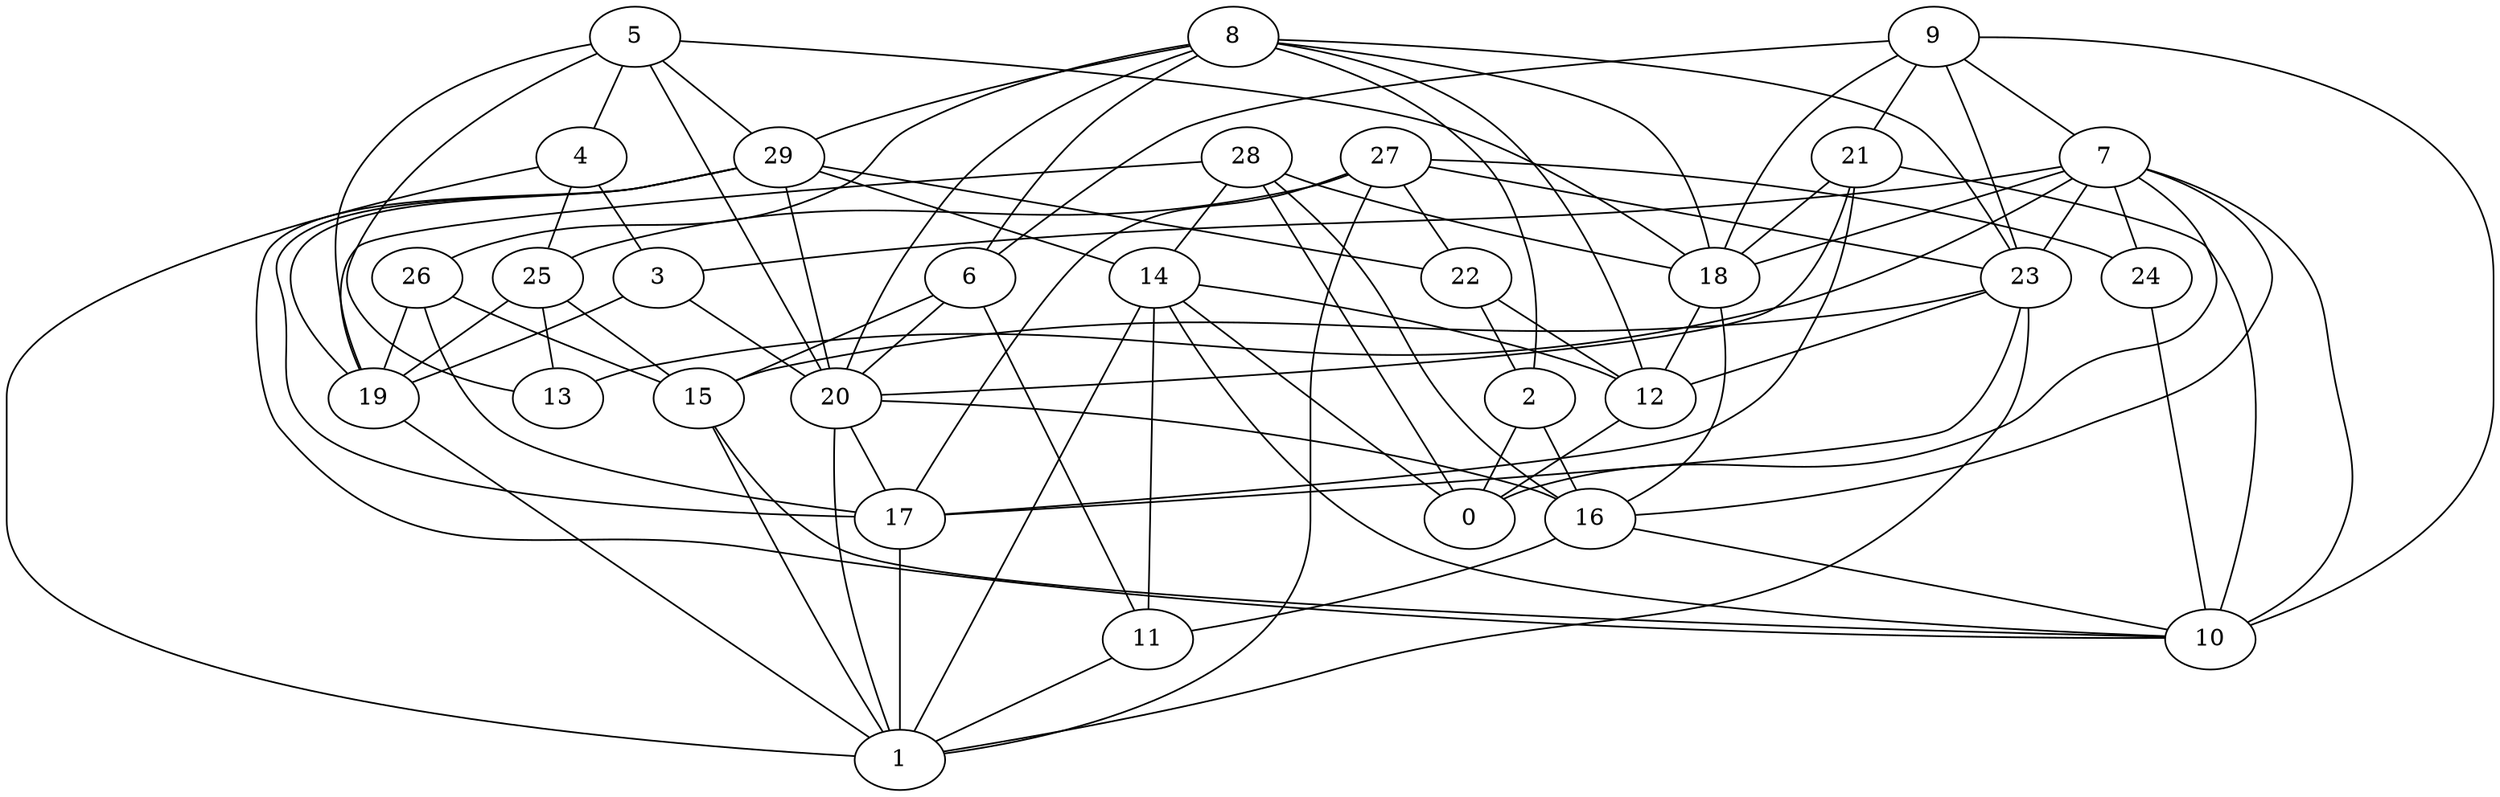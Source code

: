 digraph GG_graph {

subgraph G_graph {
edge [color = black]
"5" -> "4" [dir = none]
"5" -> "13" [dir = none]
"5" -> "20" [dir = none]
"5" -> "19" [dir = none]
"26" -> "19" [dir = none]
"26" -> "17" [dir = none]
"26" -> "15" [dir = none]
"14" -> "0" [dir = none]
"14" -> "10" [dir = none]
"14" -> "11" [dir = none]
"11" -> "1" [dir = none]
"18" -> "12" [dir = none]
"16" -> "11" [dir = none]
"16" -> "10" [dir = none]
"29" -> "22" [dir = none]
"29" -> "10" [dir = none]
"29" -> "19" [dir = none]
"29" -> "20" [dir = none]
"3" -> "19" [dir = none]
"3" -> "20" [dir = none]
"6" -> "11" [dir = none]
"6" -> "20" [dir = none]
"22" -> "12" [dir = none]
"9" -> "18" [dir = none]
"9" -> "6" [dir = none]
"9" -> "21" [dir = none]
"28" -> "0" [dir = none]
"28" -> "19" [dir = none]
"28" -> "16" [dir = none]
"28" -> "18" [dir = none]
"28" -> "14" [dir = none]
"27" -> "17" [dir = none]
"27" -> "1" [dir = none]
"27" -> "22" [dir = none]
"7" -> "10" [dir = none]
"7" -> "3" [dir = none]
"7" -> "18" [dir = none]
"7" -> "23" [dir = none]
"7" -> "24" [dir = none]
"7" -> "13" [dir = none]
"21" -> "20" [dir = none]
"21" -> "10" [dir = none]
"23" -> "12" [dir = none]
"23" -> "15" [dir = none]
"23" -> "17" [dir = none]
"12" -> "0" [dir = none]
"4" -> "3" [dir = none]
"4" -> "1" [dir = none]
"8" -> "2" [dir = none]
"8" -> "23" [dir = none]
"8" -> "6" [dir = none]
"8" -> "20" [dir = none]
"8" -> "29" [dir = none]
"8" -> "12" [dir = none]
"24" -> "10" [dir = none]
"2" -> "16" [dir = none]
"25" -> "13" [dir = none]
"25" -> "19" [dir = none]
"18" -> "16" [dir = none]
"20" -> "1" [dir = none]
"5" -> "29" [dir = none]
"8" -> "18" [dir = none]
"5" -> "18" [dir = none]
"29" -> "14" [dir = none]
"7" -> "0" [dir = none]
"22" -> "2" [dir = none]
"21" -> "18" [dir = none]
"27" -> "24" [dir = none]
"25" -> "15" [dir = none]
"9" -> "23" [dir = none]
"4" -> "25" [dir = none]
"15" -> "1" [dir = none]
"2" -> "0" [dir = none]
"29" -> "17" [dir = none]
"8" -> "26" [dir = none]
"21" -> "17" [dir = none]
"9" -> "10" [dir = none]
"19" -> "1" [dir = none]
"14" -> "1" [dir = none]
"15" -> "10" [dir = none]
"27" -> "23" [dir = none]
"23" -> "1" [dir = none]
"20" -> "16" [dir = none]
"6" -> "15" [dir = none]
"20" -> "17" [dir = none]
"27" -> "25" [dir = none]
"9" -> "7" [dir = none]
"14" -> "12" [dir = none]
"17" -> "1" [dir = none]
"7" -> "16" [dir = none]
}

}
